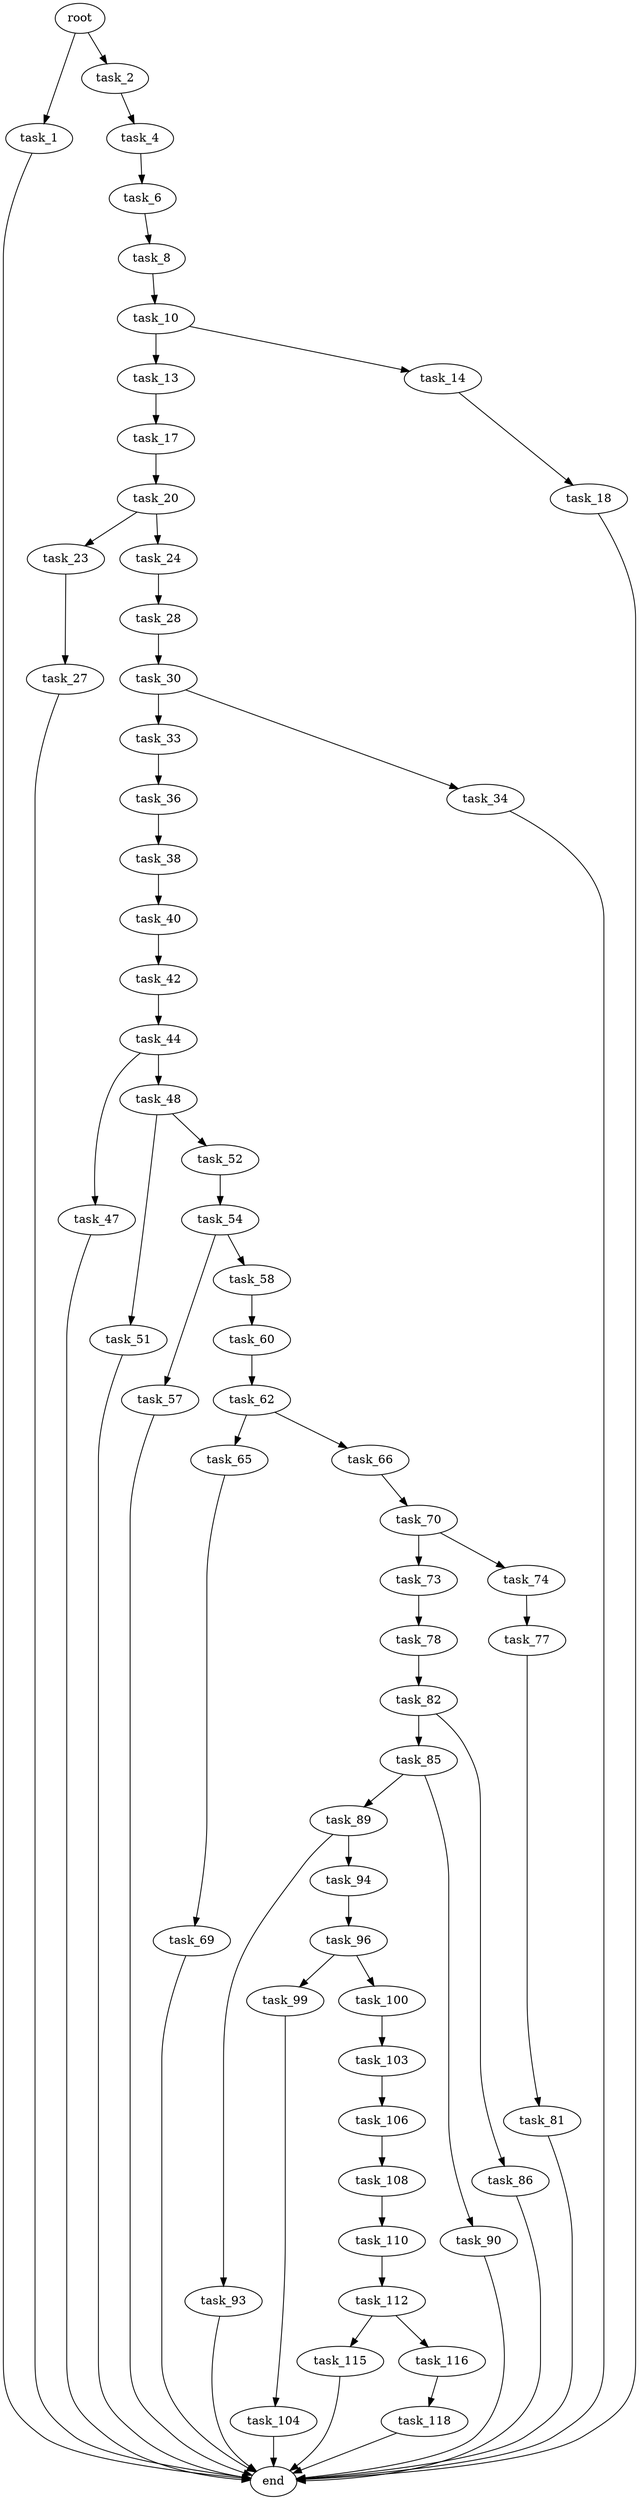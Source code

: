digraph G {
  root [size="0.000000"];
  task_1 [size="4401501397.000000"];
  task_2 [size="23276126507.000000"];
  task_4 [size="1512326822.000000"];
  task_6 [size="346725254953.000000"];
  task_8 [size="68719476736.000000"];
  task_10 [size="81455033857.000000"];
  task_13 [size="911765362.000000"];
  task_14 [size="549755813888.000000"];
  task_17 [size="1073741824000.000000"];
  task_18 [size="4206133850.000000"];
  task_20 [size="737995629157.000000"];
  task_23 [size="6422645745.000000"];
  task_24 [size="1073741824000.000000"];
  task_27 [size="539273624.000000"];
  task_28 [size="1595855566.000000"];
  task_30 [size="196046638560.000000"];
  task_33 [size="160003462205.000000"];
  task_34 [size="728104791424.000000"];
  task_36 [size="76093201817.000000"];
  task_38 [size="7980023407.000000"];
  task_40 [size="40976350142.000000"];
  task_42 [size="2864944352.000000"];
  task_44 [size="782757789696.000000"];
  task_47 [size="59515130843.000000"];
  task_48 [size="421715778780.000000"];
  task_51 [size="1073741824000.000000"];
  task_52 [size="212775988213.000000"];
  task_54 [size="549755813888.000000"];
  task_57 [size="231928233984.000000"];
  task_58 [size="6491636562.000000"];
  task_60 [size="7300383818.000000"];
  task_62 [size="29528507390.000000"];
  task_65 [size="537427241.000000"];
  task_66 [size="8003629191.000000"];
  task_69 [size="666650270568.000000"];
  task_70 [size="549755813888.000000"];
  task_73 [size="4139057285.000000"];
  task_74 [size="223178165691.000000"];
  task_77 [size="1073741824000.000000"];
  task_78 [size="43127057595.000000"];
  task_81 [size="56835383568.000000"];
  task_82 [size="5112632695.000000"];
  task_85 [size="37138239671.000000"];
  task_86 [size="139622212411.000000"];
  task_89 [size="782757789696.000000"];
  task_90 [size="9301181717.000000"];
  task_93 [size="258747103945.000000"];
  task_94 [size="7770068946.000000"];
  task_96 [size="227777107229.000000"];
  task_99 [size="43883735035.000000"];
  task_100 [size="782757789696.000000"];
  task_103 [size="6092084612.000000"];
  task_104 [size="1073741824000.000000"];
  task_106 [size="4458824926.000000"];
  task_108 [size="230216213362.000000"];
  task_110 [size="30636610718.000000"];
  task_112 [size="782757789696.000000"];
  task_115 [size="41901124993.000000"];
  task_116 [size="23254734419.000000"];
  task_118 [size="368293445632.000000"];
  end [size="0.000000"];

  root -> task_1 [size="1.000000"];
  root -> task_2 [size="1.000000"];
  task_1 -> end [size="1.000000"];
  task_2 -> task_4 [size="411041792.000000"];
  task_4 -> task_6 [size="33554432.000000"];
  task_6 -> task_8 [size="301989888.000000"];
  task_8 -> task_10 [size="134217728.000000"];
  task_10 -> task_13 [size="75497472.000000"];
  task_10 -> task_14 [size="75497472.000000"];
  task_13 -> task_17 [size="75497472.000000"];
  task_14 -> task_18 [size="536870912.000000"];
  task_17 -> task_20 [size="838860800.000000"];
  task_18 -> end [size="1.000000"];
  task_20 -> task_23 [size="679477248.000000"];
  task_20 -> task_24 [size="679477248.000000"];
  task_23 -> task_27 [size="134217728.000000"];
  task_24 -> task_28 [size="838860800.000000"];
  task_27 -> end [size="1.000000"];
  task_28 -> task_30 [size="134217728.000000"];
  task_30 -> task_33 [size="134217728.000000"];
  task_30 -> task_34 [size="134217728.000000"];
  task_33 -> task_36 [size="134217728.000000"];
  task_34 -> end [size="1.000000"];
  task_36 -> task_38 [size="75497472.000000"];
  task_38 -> task_40 [size="134217728.000000"];
  task_40 -> task_42 [size="33554432.000000"];
  task_42 -> task_44 [size="75497472.000000"];
  task_44 -> task_47 [size="679477248.000000"];
  task_44 -> task_48 [size="679477248.000000"];
  task_47 -> end [size="1.000000"];
  task_48 -> task_51 [size="301989888.000000"];
  task_48 -> task_52 [size="301989888.000000"];
  task_51 -> end [size="1.000000"];
  task_52 -> task_54 [size="209715200.000000"];
  task_54 -> task_57 [size="536870912.000000"];
  task_54 -> task_58 [size="536870912.000000"];
  task_57 -> end [size="1.000000"];
  task_58 -> task_60 [size="134217728.000000"];
  task_60 -> task_62 [size="33554432.000000"];
  task_62 -> task_65 [size="679477248.000000"];
  task_62 -> task_66 [size="679477248.000000"];
  task_65 -> task_69 [size="33554432.000000"];
  task_66 -> task_70 [size="209715200.000000"];
  task_69 -> end [size="1.000000"];
  task_70 -> task_73 [size="536870912.000000"];
  task_70 -> task_74 [size="536870912.000000"];
  task_73 -> task_78 [size="134217728.000000"];
  task_74 -> task_77 [size="209715200.000000"];
  task_77 -> task_81 [size="838860800.000000"];
  task_78 -> task_82 [size="838860800.000000"];
  task_81 -> end [size="1.000000"];
  task_82 -> task_85 [size="134217728.000000"];
  task_82 -> task_86 [size="134217728.000000"];
  task_85 -> task_89 [size="33554432.000000"];
  task_85 -> task_90 [size="33554432.000000"];
  task_86 -> end [size="1.000000"];
  task_89 -> task_93 [size="679477248.000000"];
  task_89 -> task_94 [size="679477248.000000"];
  task_90 -> end [size="1.000000"];
  task_93 -> end [size="1.000000"];
  task_94 -> task_96 [size="301989888.000000"];
  task_96 -> task_99 [size="301989888.000000"];
  task_96 -> task_100 [size="301989888.000000"];
  task_99 -> task_104 [size="134217728.000000"];
  task_100 -> task_103 [size="679477248.000000"];
  task_103 -> task_106 [size="134217728.000000"];
  task_104 -> end [size="1.000000"];
  task_106 -> task_108 [size="301989888.000000"];
  task_108 -> task_110 [size="838860800.000000"];
  task_110 -> task_112 [size="33554432.000000"];
  task_112 -> task_115 [size="679477248.000000"];
  task_112 -> task_116 [size="679477248.000000"];
  task_115 -> end [size="1.000000"];
  task_116 -> task_118 [size="33554432.000000"];
  task_118 -> end [size="1.000000"];
}
